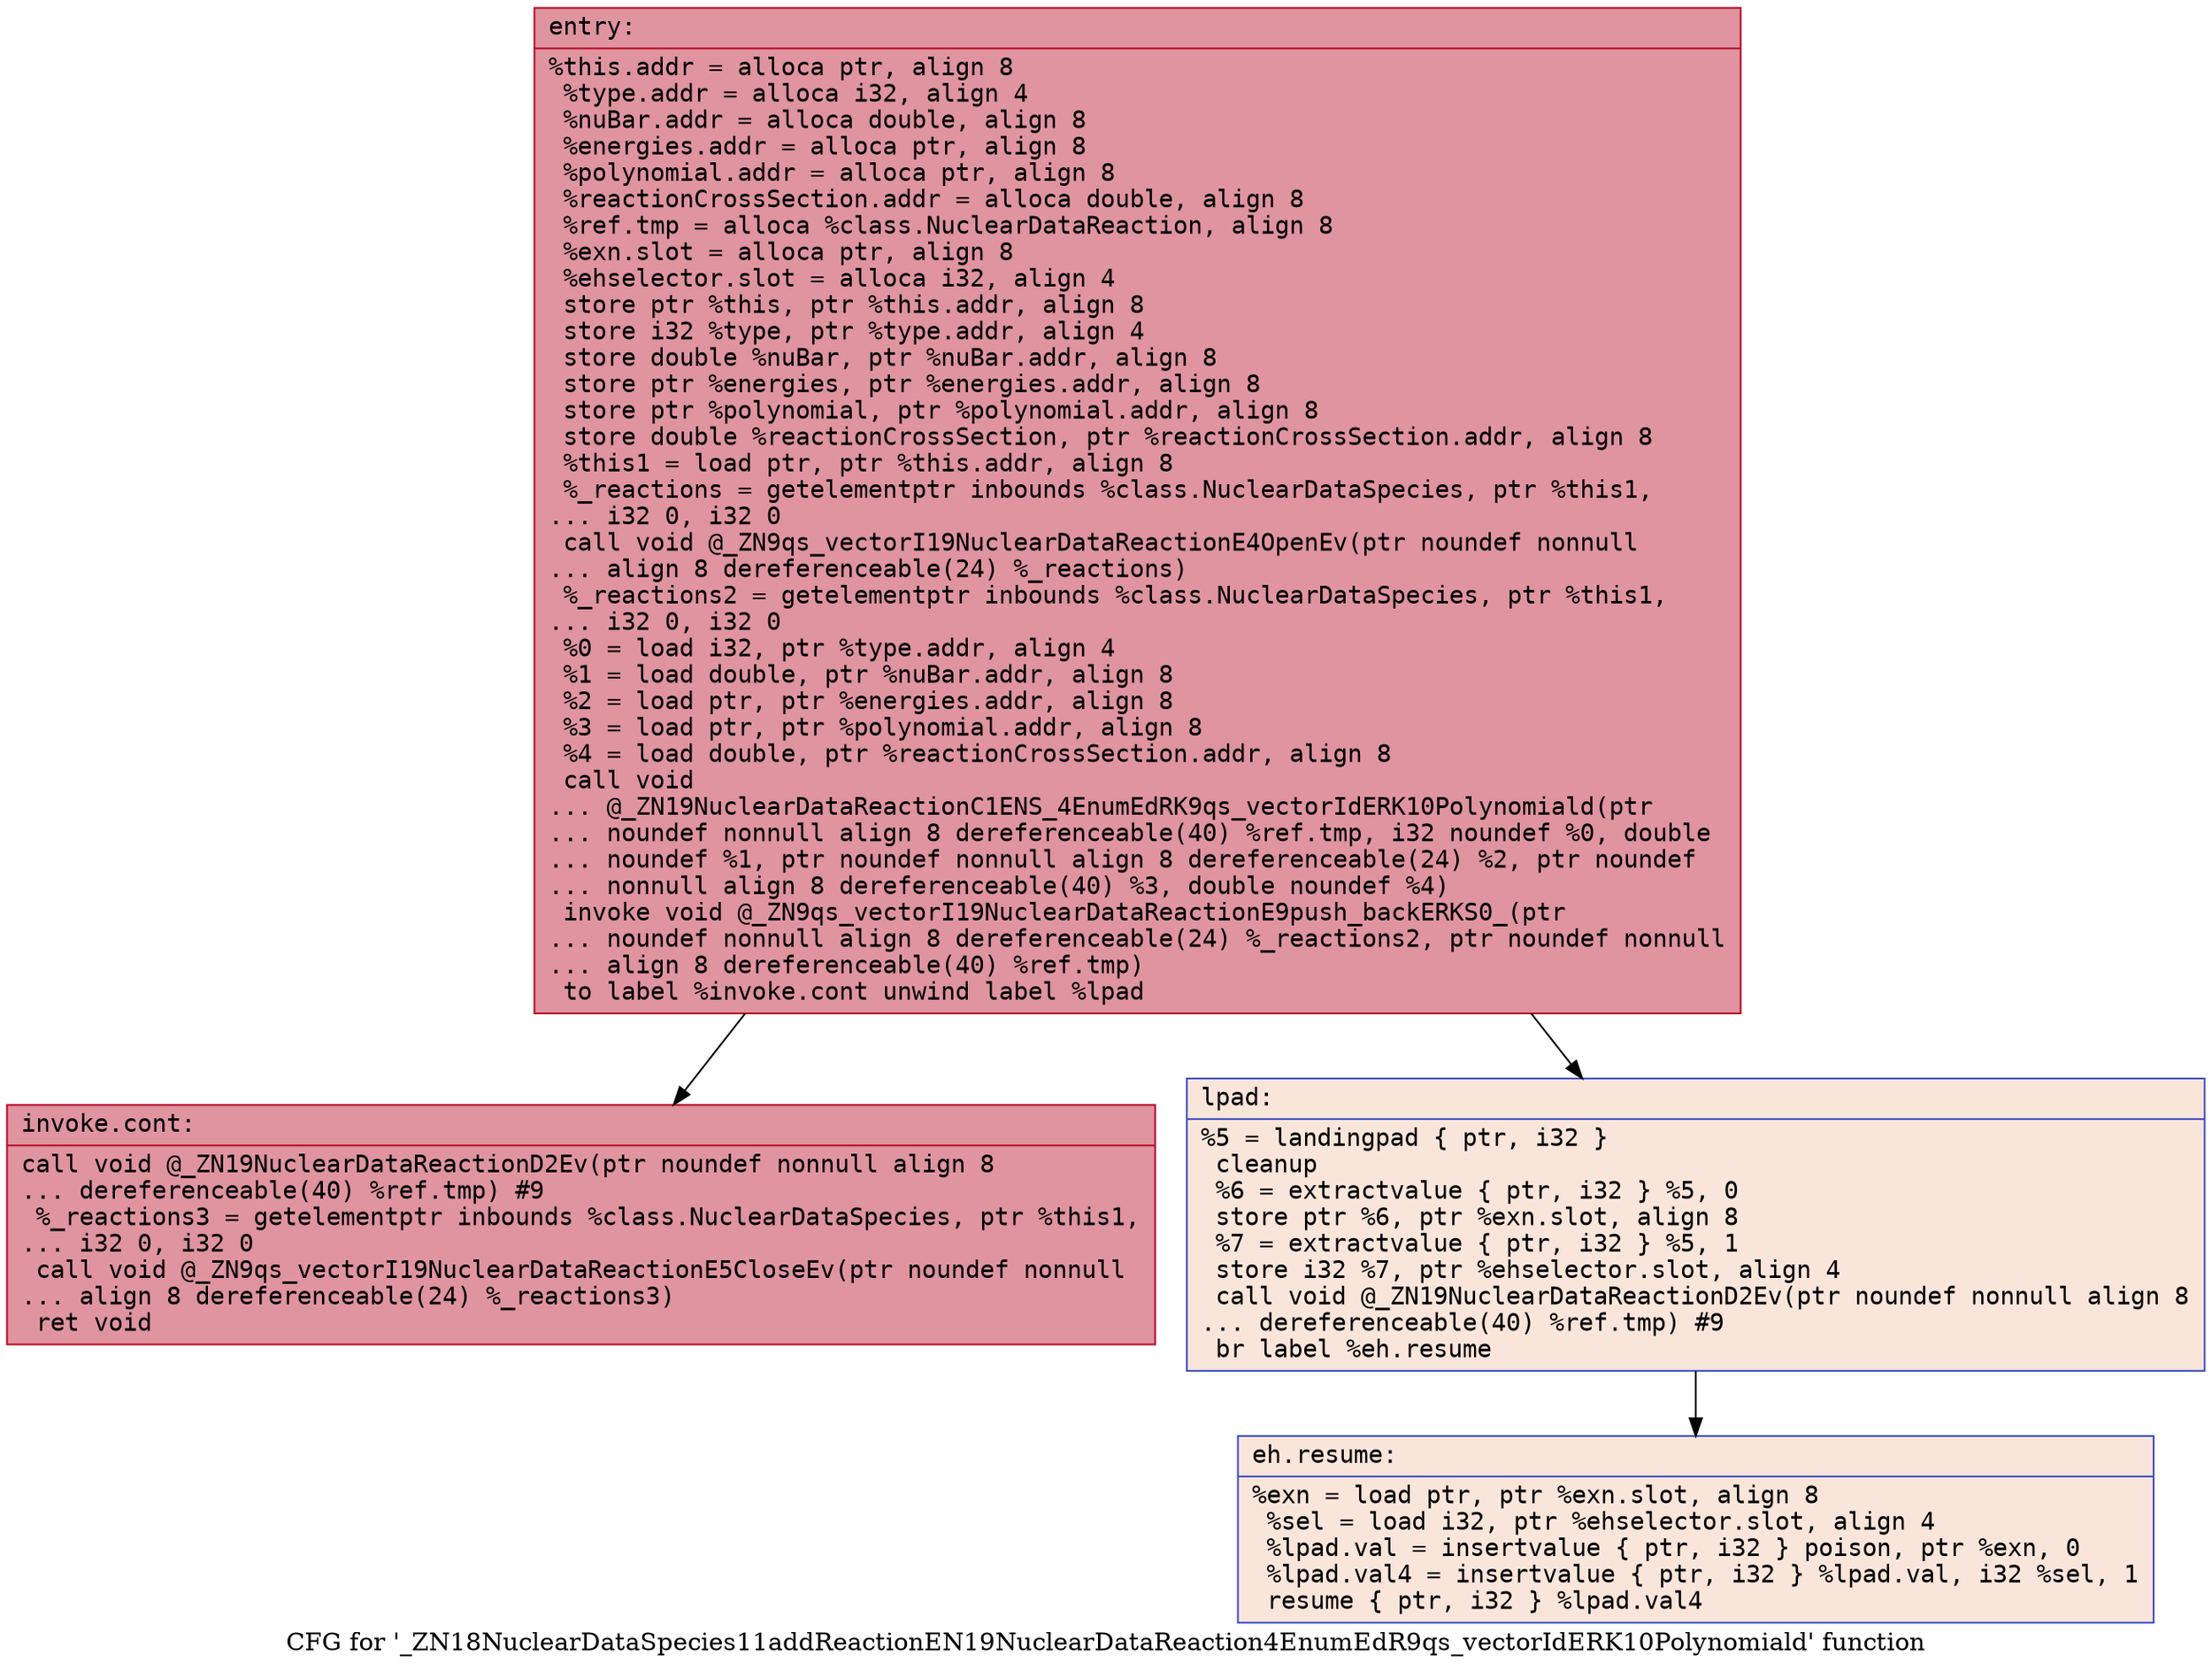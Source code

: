 digraph "CFG for '_ZN18NuclearDataSpecies11addReactionEN19NuclearDataReaction4EnumEdR9qs_vectorIdERK10Polynomiald' function" {
	label="CFG for '_ZN18NuclearDataSpecies11addReactionEN19NuclearDataReaction4EnumEdR9qs_vectorIdERK10Polynomiald' function";

	Node0x55cf633df990 [shape=record,color="#b70d28ff", style=filled, fillcolor="#b70d2870" fontname="Courier",label="{entry:\l|  %this.addr = alloca ptr, align 8\l  %type.addr = alloca i32, align 4\l  %nuBar.addr = alloca double, align 8\l  %energies.addr = alloca ptr, align 8\l  %polynomial.addr = alloca ptr, align 8\l  %reactionCrossSection.addr = alloca double, align 8\l  %ref.tmp = alloca %class.NuclearDataReaction, align 8\l  %exn.slot = alloca ptr, align 8\l  %ehselector.slot = alloca i32, align 4\l  store ptr %this, ptr %this.addr, align 8\l  store i32 %type, ptr %type.addr, align 4\l  store double %nuBar, ptr %nuBar.addr, align 8\l  store ptr %energies, ptr %energies.addr, align 8\l  store ptr %polynomial, ptr %polynomial.addr, align 8\l  store double %reactionCrossSection, ptr %reactionCrossSection.addr, align 8\l  %this1 = load ptr, ptr %this.addr, align 8\l  %_reactions = getelementptr inbounds %class.NuclearDataSpecies, ptr %this1,\l... i32 0, i32 0\l  call void @_ZN9qs_vectorI19NuclearDataReactionE4OpenEv(ptr noundef nonnull\l... align 8 dereferenceable(24) %_reactions)\l  %_reactions2 = getelementptr inbounds %class.NuclearDataSpecies, ptr %this1,\l... i32 0, i32 0\l  %0 = load i32, ptr %type.addr, align 4\l  %1 = load double, ptr %nuBar.addr, align 8\l  %2 = load ptr, ptr %energies.addr, align 8\l  %3 = load ptr, ptr %polynomial.addr, align 8\l  %4 = load double, ptr %reactionCrossSection.addr, align 8\l  call void\l... @_ZN19NuclearDataReactionC1ENS_4EnumEdRK9qs_vectorIdERK10Polynomiald(ptr\l... noundef nonnull align 8 dereferenceable(40) %ref.tmp, i32 noundef %0, double\l... noundef %1, ptr noundef nonnull align 8 dereferenceable(24) %2, ptr noundef\l... nonnull align 8 dereferenceable(40) %3, double noundef %4)\l  invoke void @_ZN9qs_vectorI19NuclearDataReactionE9push_backERKS0_(ptr\l... noundef nonnull align 8 dereferenceable(24) %_reactions2, ptr noundef nonnull\l... align 8 dereferenceable(40) %ref.tmp)\l          to label %invoke.cont unwind label %lpad\l}"];
	Node0x55cf633df990 -> Node0x55cf633e1090[tooltip="entry -> invoke.cont\nProbability 100.00%" ];
	Node0x55cf633df990 -> Node0x55cf633e1290[tooltip="entry -> lpad\nProbability 0.00%" ];
	Node0x55cf633e1090 [shape=record,color="#b70d28ff", style=filled, fillcolor="#b70d2870" fontname="Courier",label="{invoke.cont:\l|  call void @_ZN19NuclearDataReactionD2Ev(ptr noundef nonnull align 8\l... dereferenceable(40) %ref.tmp) #9\l  %_reactions3 = getelementptr inbounds %class.NuclearDataSpecies, ptr %this1,\l... i32 0, i32 0\l  call void @_ZN9qs_vectorI19NuclearDataReactionE5CloseEv(ptr noundef nonnull\l... align 8 dereferenceable(24) %_reactions3)\l  ret void\l}"];
	Node0x55cf633e1290 [shape=record,color="#3d50c3ff", style=filled, fillcolor="#f4c5ad70" fontname="Courier",label="{lpad:\l|  %5 = landingpad \{ ptr, i32 \}\l          cleanup\l  %6 = extractvalue \{ ptr, i32 \} %5, 0\l  store ptr %6, ptr %exn.slot, align 8\l  %7 = extractvalue \{ ptr, i32 \} %5, 1\l  store i32 %7, ptr %ehselector.slot, align 4\l  call void @_ZN19NuclearDataReactionD2Ev(ptr noundef nonnull align 8\l... dereferenceable(40) %ref.tmp) #9\l  br label %eh.resume\l}"];
	Node0x55cf633e1290 -> Node0x55cf633e1d30[tooltip="lpad -> eh.resume\nProbability 100.00%" ];
	Node0x55cf633e1d30 [shape=record,color="#3d50c3ff", style=filled, fillcolor="#f4c5ad70" fontname="Courier",label="{eh.resume:\l|  %exn = load ptr, ptr %exn.slot, align 8\l  %sel = load i32, ptr %ehselector.slot, align 4\l  %lpad.val = insertvalue \{ ptr, i32 \} poison, ptr %exn, 0\l  %lpad.val4 = insertvalue \{ ptr, i32 \} %lpad.val, i32 %sel, 1\l  resume \{ ptr, i32 \} %lpad.val4\l}"];
}
